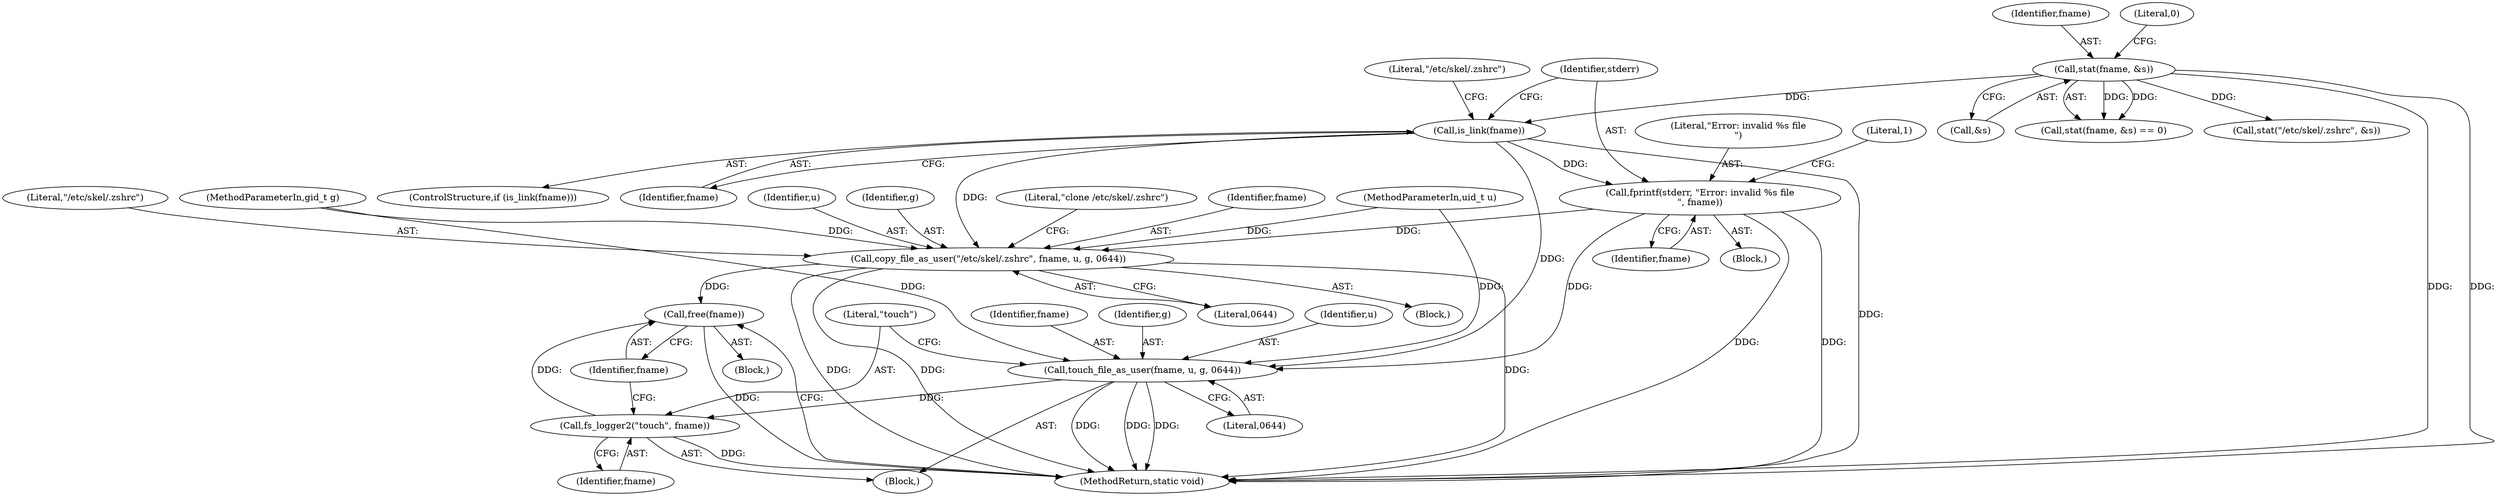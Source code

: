 digraph "0_firejail_903fd8a0789ca3cc3c21d84cd0282481515592ef_1@API" {
"1000139" [label="(Call,fprintf(stderr, \"Error: invalid %s file\n\", fname))"];
"1000136" [label="(Call,is_link(fname))"];
"1000129" [label="(Call,stat(fname, &s))"];
"1000153" [label="(Call,copy_file_as_user(\"/etc/skel/.zshrc\", fname, u, g, 0644))"];
"1000171" [label="(Call,free(fname))"];
"1000163" [label="(Call,touch_file_as_user(fname, u, g, 0644))"];
"1000168" [label="(Call,fs_logger2(\"touch\", fname))"];
"1000153" [label="(Call,copy_file_as_user(\"/etc/skel/.zshrc\", fname, u, g, 0644))"];
"1000285" [label="(MethodReturn,static void)"];
"1000148" [label="(Literal,\"/etc/skel/.zshrc\")"];
"1000140" [label="(Identifier,stderr)"];
"1000129" [label="(Call,stat(fname, &s))"];
"1000163" [label="(Call,touch_file_as_user(fname, u, g, 0644))"];
"1000152" [label="(Block,)"];
"1000139" [label="(Call,fprintf(stderr, \"Error: invalid %s file\n\", fname))"];
"1000130" [label="(Identifier,fname)"];
"1000114" [label="(Block,)"];
"1000164" [label="(Identifier,fname)"];
"1000131" [label="(Call,&s)"];
"1000172" [label="(Identifier,fname)"];
"1000128" [label="(Call,stat(fname, &s) == 0)"];
"1000142" [label="(Identifier,fname)"];
"1000167" [label="(Literal,0644)"];
"1000156" [label="(Identifier,u)"];
"1000135" [label="(ControlStructure,if (is_link(fname)))"];
"1000136" [label="(Call,is_link(fname))"];
"1000170" [label="(Identifier,fname)"];
"1000137" [label="(Identifier,fname)"];
"1000160" [label="(Literal,\"clone /etc/skel/.zshrc\")"];
"1000155" [label="(Identifier,fname)"];
"1000171" [label="(Call,free(fname))"];
"1000169" [label="(Literal,\"touch\")"];
"1000158" [label="(Literal,0644)"];
"1000141" [label="(Literal,\"Error: invalid %s file\n\")"];
"1000133" [label="(Literal,0)"];
"1000162" [label="(Block,)"];
"1000168" [label="(Call,fs_logger2(\"touch\", fname))"];
"1000154" [label="(Literal,\"/etc/skel/.zshrc\")"];
"1000166" [label="(Identifier,g)"];
"1000109" [label="(MethodParameterIn,gid_t g)"];
"1000138" [label="(Block,)"];
"1000147" [label="(Call,stat(\"/etc/skel/.zshrc\", &s))"];
"1000108" [label="(MethodParameterIn,uid_t u)"];
"1000165" [label="(Identifier,u)"];
"1000144" [label="(Literal,1)"];
"1000157" [label="(Identifier,g)"];
"1000139" -> "1000138"  [label="AST: "];
"1000139" -> "1000142"  [label="CFG: "];
"1000140" -> "1000139"  [label="AST: "];
"1000141" -> "1000139"  [label="AST: "];
"1000142" -> "1000139"  [label="AST: "];
"1000144" -> "1000139"  [label="CFG: "];
"1000139" -> "1000285"  [label="DDG: "];
"1000139" -> "1000285"  [label="DDG: "];
"1000136" -> "1000139"  [label="DDG: "];
"1000139" -> "1000153"  [label="DDG: "];
"1000139" -> "1000163"  [label="DDG: "];
"1000136" -> "1000135"  [label="AST: "];
"1000136" -> "1000137"  [label="CFG: "];
"1000137" -> "1000136"  [label="AST: "];
"1000140" -> "1000136"  [label="CFG: "];
"1000148" -> "1000136"  [label="CFG: "];
"1000136" -> "1000285"  [label="DDG: "];
"1000129" -> "1000136"  [label="DDG: "];
"1000136" -> "1000153"  [label="DDG: "];
"1000136" -> "1000163"  [label="DDG: "];
"1000129" -> "1000128"  [label="AST: "];
"1000129" -> "1000131"  [label="CFG: "];
"1000130" -> "1000129"  [label="AST: "];
"1000131" -> "1000129"  [label="AST: "];
"1000133" -> "1000129"  [label="CFG: "];
"1000129" -> "1000285"  [label="DDG: "];
"1000129" -> "1000285"  [label="DDG: "];
"1000129" -> "1000128"  [label="DDG: "];
"1000129" -> "1000128"  [label="DDG: "];
"1000129" -> "1000147"  [label="DDG: "];
"1000153" -> "1000152"  [label="AST: "];
"1000153" -> "1000158"  [label="CFG: "];
"1000154" -> "1000153"  [label="AST: "];
"1000155" -> "1000153"  [label="AST: "];
"1000156" -> "1000153"  [label="AST: "];
"1000157" -> "1000153"  [label="AST: "];
"1000158" -> "1000153"  [label="AST: "];
"1000160" -> "1000153"  [label="CFG: "];
"1000153" -> "1000285"  [label="DDG: "];
"1000153" -> "1000285"  [label="DDG: "];
"1000153" -> "1000285"  [label="DDG: "];
"1000108" -> "1000153"  [label="DDG: "];
"1000109" -> "1000153"  [label="DDG: "];
"1000153" -> "1000171"  [label="DDG: "];
"1000171" -> "1000114"  [label="AST: "];
"1000171" -> "1000172"  [label="CFG: "];
"1000172" -> "1000171"  [label="AST: "];
"1000285" -> "1000171"  [label="CFG: "];
"1000171" -> "1000285"  [label="DDG: "];
"1000168" -> "1000171"  [label="DDG: "];
"1000163" -> "1000162"  [label="AST: "];
"1000163" -> "1000167"  [label="CFG: "];
"1000164" -> "1000163"  [label="AST: "];
"1000165" -> "1000163"  [label="AST: "];
"1000166" -> "1000163"  [label="AST: "];
"1000167" -> "1000163"  [label="AST: "];
"1000169" -> "1000163"  [label="CFG: "];
"1000163" -> "1000285"  [label="DDG: "];
"1000163" -> "1000285"  [label="DDG: "];
"1000163" -> "1000285"  [label="DDG: "];
"1000108" -> "1000163"  [label="DDG: "];
"1000109" -> "1000163"  [label="DDG: "];
"1000163" -> "1000168"  [label="DDG: "];
"1000168" -> "1000162"  [label="AST: "];
"1000168" -> "1000170"  [label="CFG: "];
"1000169" -> "1000168"  [label="AST: "];
"1000170" -> "1000168"  [label="AST: "];
"1000172" -> "1000168"  [label="CFG: "];
"1000168" -> "1000285"  [label="DDG: "];
}
